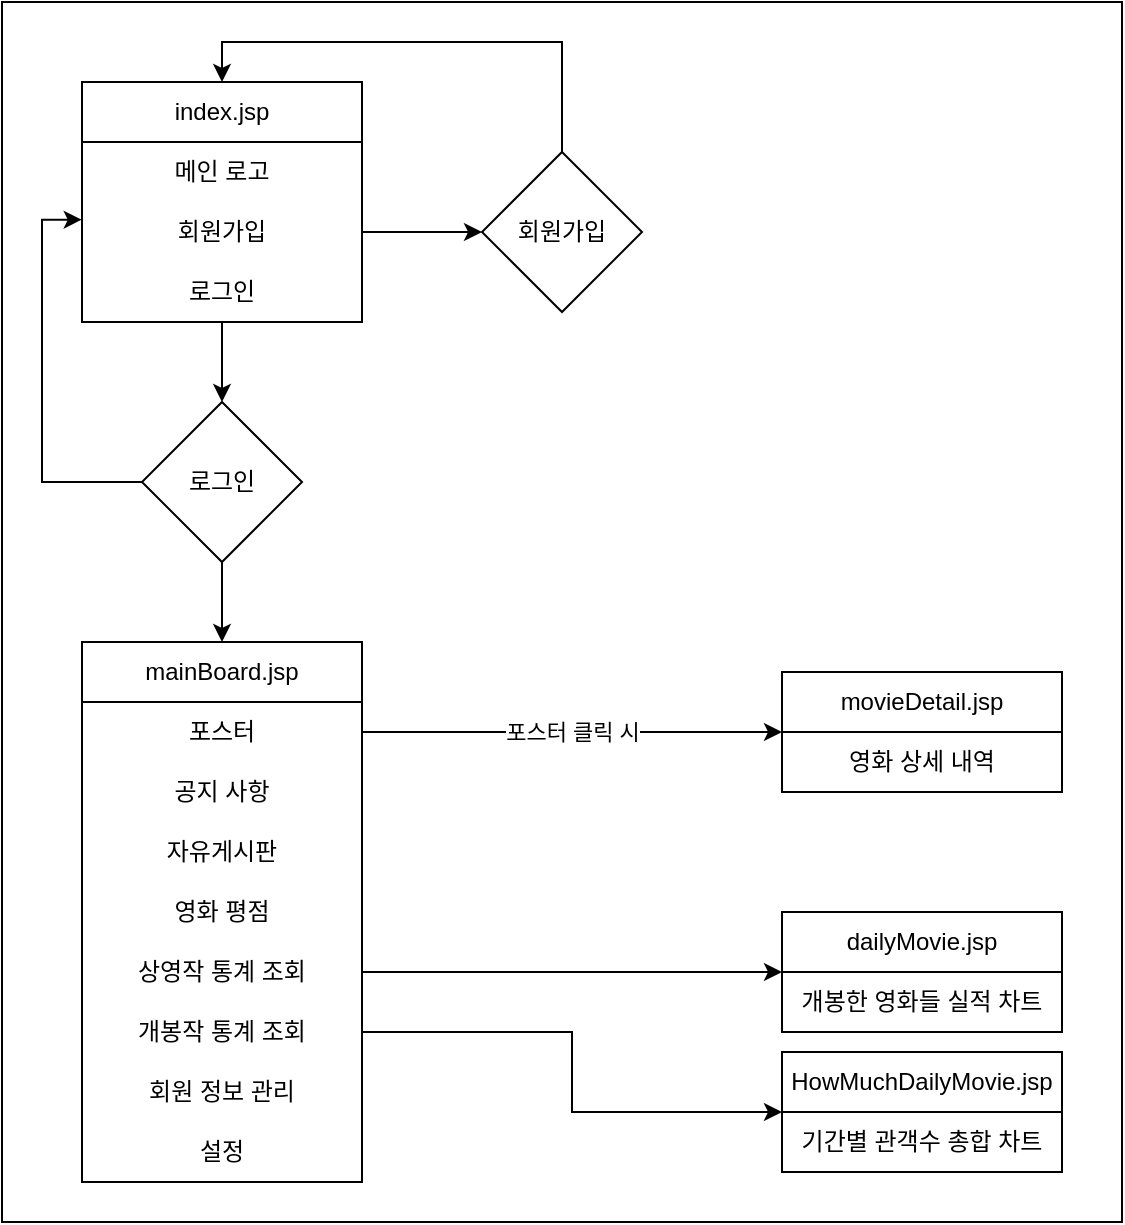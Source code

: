 <mxfile version="21.3.8" type="device">
  <diagram id="C5RBs43oDa-KdzZeNtuy" name="Page-1">
    <mxGraphModel dx="1018" dy="758" grid="1" gridSize="10" guides="1" tooltips="1" connect="1" arrows="1" fold="1" page="1" pageScale="1" pageWidth="827" pageHeight="1169" math="0" shadow="0">
      <root>
        <mxCell id="WIyWlLk6GJQsqaUBKTNV-0" />
        <mxCell id="WIyWlLk6GJQsqaUBKTNV-1" parent="WIyWlLk6GJQsqaUBKTNV-0" />
        <mxCell id="SLtbbvdr1rh0QG_BFnvC-16" value="" style="rounded=0;whiteSpace=wrap;html=1;" vertex="1" parent="WIyWlLk6GJQsqaUBKTNV-1">
          <mxGeometry width="560" height="610" as="geometry" />
        </mxCell>
        <mxCell id="FQYoHjJK2Yg8YHJdUalX-17" style="edgeStyle=orthogonalEdgeStyle;rounded=0;orthogonalLoop=1;jettySize=auto;html=1;entryX=0.5;entryY=0;entryDx=0;entryDy=0;align=center;" parent="WIyWlLk6GJQsqaUBKTNV-1" source="FQYoHjJK2Yg8YHJdUalX-6" target="FQYoHjJK2Yg8YHJdUalX-18" edge="1">
          <mxGeometry relative="1" as="geometry">
            <mxPoint x="170" y="190" as="targetPoint" />
            <Array as="points" />
          </mxGeometry>
        </mxCell>
        <mxCell id="FQYoHjJK2Yg8YHJdUalX-6" value="index.jsp" style="swimlane;fontStyle=0;childLayout=stackLayout;horizontal=1;startSize=30;horizontalStack=0;resizeParent=1;resizeParentMax=0;resizeLast=0;collapsible=1;marginBottom=0;whiteSpace=wrap;html=1;align=center;" parent="WIyWlLk6GJQsqaUBKTNV-1" vertex="1">
          <mxGeometry x="40" y="40" width="140" height="120" as="geometry" />
        </mxCell>
        <mxCell id="FQYoHjJK2Yg8YHJdUalX-7" value="메인 로고" style="text;strokeColor=none;fillColor=none;align=center;verticalAlign=middle;spacingLeft=4;spacingRight=4;overflow=hidden;points=[[0,0.5],[1,0.5]];portConstraint=eastwest;rotatable=0;whiteSpace=wrap;html=1;" parent="FQYoHjJK2Yg8YHJdUalX-6" vertex="1">
          <mxGeometry y="30" width="140" height="30" as="geometry" />
        </mxCell>
        <mxCell id="FQYoHjJK2Yg8YHJdUalX-8" value="회원가입" style="text;strokeColor=none;fillColor=none;align=center;verticalAlign=middle;spacingLeft=4;spacingRight=4;overflow=hidden;points=[[0,0.5],[1,0.5]];portConstraint=eastwest;rotatable=0;whiteSpace=wrap;html=1;" parent="FQYoHjJK2Yg8YHJdUalX-6" vertex="1">
          <mxGeometry y="60" width="140" height="30" as="geometry" />
        </mxCell>
        <mxCell id="FQYoHjJK2Yg8YHJdUalX-9" value="로그인" style="text;strokeColor=none;fillColor=none;align=center;verticalAlign=middle;spacingLeft=4;spacingRight=4;overflow=hidden;points=[[0,0.5],[1,0.5]];portConstraint=eastwest;rotatable=0;whiteSpace=wrap;html=1;" parent="FQYoHjJK2Yg8YHJdUalX-6" vertex="1">
          <mxGeometry y="90" width="140" height="30" as="geometry" />
        </mxCell>
        <mxCell id="FQYoHjJK2Yg8YHJdUalX-10" value="mainBoard.jsp" style="swimlane;fontStyle=0;childLayout=stackLayout;horizontal=1;startSize=30;horizontalStack=0;resizeParent=1;resizeParentMax=0;resizeLast=0;collapsible=1;marginBottom=0;whiteSpace=wrap;html=1;align=center;" parent="WIyWlLk6GJQsqaUBKTNV-1" vertex="1">
          <mxGeometry x="40" y="320" width="140" height="270" as="geometry" />
        </mxCell>
        <mxCell id="SLtbbvdr1rh0QG_BFnvC-9" value="포스터" style="text;strokeColor=none;fillColor=none;align=center;verticalAlign=middle;spacingLeft=4;spacingRight=4;overflow=hidden;points=[[0,0.5],[1,0.5]];portConstraint=eastwest;rotatable=0;whiteSpace=wrap;html=1;" vertex="1" parent="FQYoHjJK2Yg8YHJdUalX-10">
          <mxGeometry y="30" width="140" height="30" as="geometry" />
        </mxCell>
        <mxCell id="FQYoHjJK2Yg8YHJdUalX-11" value="공지 사항" style="text;strokeColor=none;fillColor=none;align=center;verticalAlign=middle;spacingLeft=4;spacingRight=4;overflow=hidden;points=[[0,0.5],[1,0.5]];portConstraint=eastwest;rotatable=0;whiteSpace=wrap;html=1;" parent="FQYoHjJK2Yg8YHJdUalX-10" vertex="1">
          <mxGeometry y="60" width="140" height="30" as="geometry" />
        </mxCell>
        <mxCell id="FQYoHjJK2Yg8YHJdUalX-12" value="자유게시판" style="text;strokeColor=none;fillColor=none;align=center;verticalAlign=middle;spacingLeft=4;spacingRight=4;overflow=hidden;points=[[0,0.5],[1,0.5]];portConstraint=eastwest;rotatable=0;whiteSpace=wrap;html=1;" parent="FQYoHjJK2Yg8YHJdUalX-10" vertex="1">
          <mxGeometry y="90" width="140" height="30" as="geometry" />
        </mxCell>
        <mxCell id="FQYoHjJK2Yg8YHJdUalX-13" value="영화 평점" style="text;strokeColor=none;fillColor=none;align=center;verticalAlign=middle;spacingLeft=4;spacingRight=4;overflow=hidden;points=[[0,0.5],[1,0.5]];portConstraint=eastwest;rotatable=0;whiteSpace=wrap;html=1;" parent="FQYoHjJK2Yg8YHJdUalX-10" vertex="1">
          <mxGeometry y="120" width="140" height="30" as="geometry" />
        </mxCell>
        <mxCell id="FQYoHjJK2Yg8YHJdUalX-25" value="상영작 통계 조회" style="text;strokeColor=none;fillColor=none;align=center;verticalAlign=middle;spacingLeft=4;spacingRight=4;overflow=hidden;points=[[0,0.5],[1,0.5]];portConstraint=eastwest;rotatable=0;whiteSpace=wrap;html=1;" parent="FQYoHjJK2Yg8YHJdUalX-10" vertex="1">
          <mxGeometry y="150" width="140" height="30" as="geometry" />
        </mxCell>
        <mxCell id="FQYoHjJK2Yg8YHJdUalX-26" value="개봉작 통계 조회" style="text;strokeColor=none;fillColor=none;align=center;verticalAlign=middle;spacingLeft=4;spacingRight=4;overflow=hidden;points=[[0,0.5],[1,0.5]];portConstraint=eastwest;rotatable=0;whiteSpace=wrap;html=1;" parent="FQYoHjJK2Yg8YHJdUalX-10" vertex="1">
          <mxGeometry y="180" width="140" height="30" as="geometry" />
        </mxCell>
        <mxCell id="FQYoHjJK2Yg8YHJdUalX-27" value="회원 정보 관리" style="text;strokeColor=none;fillColor=none;align=center;verticalAlign=middle;spacingLeft=4;spacingRight=4;overflow=hidden;points=[[0,0.5],[1,0.5]];portConstraint=eastwest;rotatable=0;whiteSpace=wrap;html=1;" parent="FQYoHjJK2Yg8YHJdUalX-10" vertex="1">
          <mxGeometry y="210" width="140" height="30" as="geometry" />
        </mxCell>
        <mxCell id="FQYoHjJK2Yg8YHJdUalX-28" value="설정" style="text;strokeColor=none;fillColor=none;align=center;verticalAlign=middle;spacingLeft=4;spacingRight=4;overflow=hidden;points=[[0,0.5],[1,0.5]];portConstraint=eastwest;rotatable=0;whiteSpace=wrap;html=1;" parent="FQYoHjJK2Yg8YHJdUalX-10" vertex="1">
          <mxGeometry y="240" width="140" height="30" as="geometry" />
        </mxCell>
        <mxCell id="FQYoHjJK2Yg8YHJdUalX-19" style="edgeStyle=orthogonalEdgeStyle;rounded=0;orthogonalLoop=1;jettySize=auto;html=1;entryX=0.5;entryY=0;entryDx=0;entryDy=0;align=center;" parent="WIyWlLk6GJQsqaUBKTNV-1" source="FQYoHjJK2Yg8YHJdUalX-18" target="FQYoHjJK2Yg8YHJdUalX-10" edge="1">
          <mxGeometry relative="1" as="geometry" />
        </mxCell>
        <mxCell id="FQYoHjJK2Yg8YHJdUalX-20" style="edgeStyle=orthogonalEdgeStyle;rounded=0;orthogonalLoop=1;jettySize=auto;html=1;entryX=-0.001;entryY=0.295;entryDx=0;entryDy=0;entryPerimeter=0;align=center;" parent="WIyWlLk6GJQsqaUBKTNV-1" source="FQYoHjJK2Yg8YHJdUalX-18" target="FQYoHjJK2Yg8YHJdUalX-8" edge="1">
          <mxGeometry relative="1" as="geometry">
            <Array as="points">
              <mxPoint x="20" y="240" />
              <mxPoint x="20" y="109" />
            </Array>
          </mxGeometry>
        </mxCell>
        <mxCell id="FQYoHjJK2Yg8YHJdUalX-18" value="로그인" style="rhombus;whiteSpace=wrap;html=1;align=center;" parent="WIyWlLk6GJQsqaUBKTNV-1" vertex="1">
          <mxGeometry x="70" y="200" width="80" height="80" as="geometry" />
        </mxCell>
        <mxCell id="FQYoHjJK2Yg8YHJdUalX-23" style="edgeStyle=orthogonalEdgeStyle;rounded=0;orthogonalLoop=1;jettySize=auto;html=1;entryX=0.5;entryY=0;entryDx=0;entryDy=0;align=center;" parent="WIyWlLk6GJQsqaUBKTNV-1" source="FQYoHjJK2Yg8YHJdUalX-21" target="FQYoHjJK2Yg8YHJdUalX-6" edge="1">
          <mxGeometry relative="1" as="geometry">
            <Array as="points">
              <mxPoint x="280" y="20" />
              <mxPoint x="110" y="20" />
            </Array>
          </mxGeometry>
        </mxCell>
        <mxCell id="FQYoHjJK2Yg8YHJdUalX-21" value="회원가입" style="rhombus;whiteSpace=wrap;html=1;align=center;" parent="WIyWlLk6GJQsqaUBKTNV-1" vertex="1">
          <mxGeometry x="240" y="75" width="80" height="80" as="geometry" />
        </mxCell>
        <mxCell id="FQYoHjJK2Yg8YHJdUalX-22" style="edgeStyle=orthogonalEdgeStyle;rounded=0;orthogonalLoop=1;jettySize=auto;html=1;entryX=0;entryY=0.5;entryDx=0;entryDy=0;align=center;" parent="WIyWlLk6GJQsqaUBKTNV-1" source="FQYoHjJK2Yg8YHJdUalX-8" target="FQYoHjJK2Yg8YHJdUalX-21" edge="1">
          <mxGeometry relative="1" as="geometry" />
        </mxCell>
        <mxCell id="SLtbbvdr1rh0QG_BFnvC-0" value="movieDetail.jsp" style="swimlane;fontStyle=0;childLayout=stackLayout;horizontal=1;startSize=30;horizontalStack=0;resizeParent=1;resizeParentMax=0;resizeLast=0;collapsible=1;marginBottom=0;whiteSpace=wrap;html=1;align=center;" vertex="1" parent="WIyWlLk6GJQsqaUBKTNV-1">
          <mxGeometry x="390" y="335" width="140" height="60" as="geometry" />
        </mxCell>
        <mxCell id="SLtbbvdr1rh0QG_BFnvC-1" value="영화 상세 내역" style="text;strokeColor=none;fillColor=none;align=center;verticalAlign=middle;spacingLeft=4;spacingRight=4;overflow=hidden;points=[[0,0.5],[1,0.5]];portConstraint=eastwest;rotatable=0;whiteSpace=wrap;html=1;" vertex="1" parent="SLtbbvdr1rh0QG_BFnvC-0">
          <mxGeometry y="30" width="140" height="30" as="geometry" />
        </mxCell>
        <mxCell id="SLtbbvdr1rh0QG_BFnvC-8" value="포스터 클릭 시" style="edgeStyle=orthogonalEdgeStyle;rounded=0;orthogonalLoop=1;jettySize=auto;html=1;entryX=0;entryY=0.5;entryDx=0;entryDy=0;align=center;" edge="1" parent="WIyWlLk6GJQsqaUBKTNV-1" source="SLtbbvdr1rh0QG_BFnvC-9" target="SLtbbvdr1rh0QG_BFnvC-0">
          <mxGeometry relative="1" as="geometry">
            <mxPoint x="344" y="395" as="targetPoint" />
          </mxGeometry>
        </mxCell>
        <mxCell id="SLtbbvdr1rh0QG_BFnvC-10" value="dailyMovie.jsp" style="swimlane;fontStyle=0;childLayout=stackLayout;horizontal=1;startSize=30;horizontalStack=0;resizeParent=1;resizeParentMax=0;resizeLast=0;collapsible=1;marginBottom=0;whiteSpace=wrap;html=1;align=center;" vertex="1" parent="WIyWlLk6GJQsqaUBKTNV-1">
          <mxGeometry x="390" y="455" width="140" height="60" as="geometry" />
        </mxCell>
        <mxCell id="SLtbbvdr1rh0QG_BFnvC-11" value="개봉한 영화들 실적 차트" style="text;strokeColor=none;fillColor=none;align=center;verticalAlign=middle;spacingLeft=4;spacingRight=4;overflow=hidden;points=[[0,0.5],[1,0.5]];portConstraint=eastwest;rotatable=0;whiteSpace=wrap;html=1;" vertex="1" parent="SLtbbvdr1rh0QG_BFnvC-10">
          <mxGeometry y="30" width="140" height="30" as="geometry" />
        </mxCell>
        <mxCell id="SLtbbvdr1rh0QG_BFnvC-12" value="HowMuchDailyMovie.jsp" style="swimlane;fontStyle=0;childLayout=stackLayout;horizontal=1;startSize=30;horizontalStack=0;resizeParent=1;resizeParentMax=0;resizeLast=0;collapsible=1;marginBottom=0;whiteSpace=wrap;html=1;align=center;" vertex="1" parent="WIyWlLk6GJQsqaUBKTNV-1">
          <mxGeometry x="390" y="525" width="140" height="60" as="geometry" />
        </mxCell>
        <mxCell id="SLtbbvdr1rh0QG_BFnvC-13" value="기간별 관객수 총합 차트" style="text;strokeColor=none;fillColor=none;align=center;verticalAlign=middle;spacingLeft=4;spacingRight=4;overflow=hidden;points=[[0,0.5],[1,0.5]];portConstraint=eastwest;rotatable=0;whiteSpace=wrap;html=1;" vertex="1" parent="SLtbbvdr1rh0QG_BFnvC-12">
          <mxGeometry y="30" width="140" height="30" as="geometry" />
        </mxCell>
        <mxCell id="SLtbbvdr1rh0QG_BFnvC-14" style="edgeStyle=orthogonalEdgeStyle;rounded=0;orthogonalLoop=1;jettySize=auto;html=1;entryX=0;entryY=0.5;entryDx=0;entryDy=0;align=center;" edge="1" parent="WIyWlLk6GJQsqaUBKTNV-1" source="FQYoHjJK2Yg8YHJdUalX-26" target="SLtbbvdr1rh0QG_BFnvC-12">
          <mxGeometry relative="1" as="geometry" />
        </mxCell>
        <mxCell id="SLtbbvdr1rh0QG_BFnvC-15" style="edgeStyle=orthogonalEdgeStyle;rounded=0;orthogonalLoop=1;jettySize=auto;html=1;exitX=1;exitY=0.5;exitDx=0;exitDy=0;align=center;" edge="1" parent="WIyWlLk6GJQsqaUBKTNV-1" source="FQYoHjJK2Yg8YHJdUalX-25" target="SLtbbvdr1rh0QG_BFnvC-10">
          <mxGeometry relative="1" as="geometry" />
        </mxCell>
      </root>
    </mxGraphModel>
  </diagram>
</mxfile>
